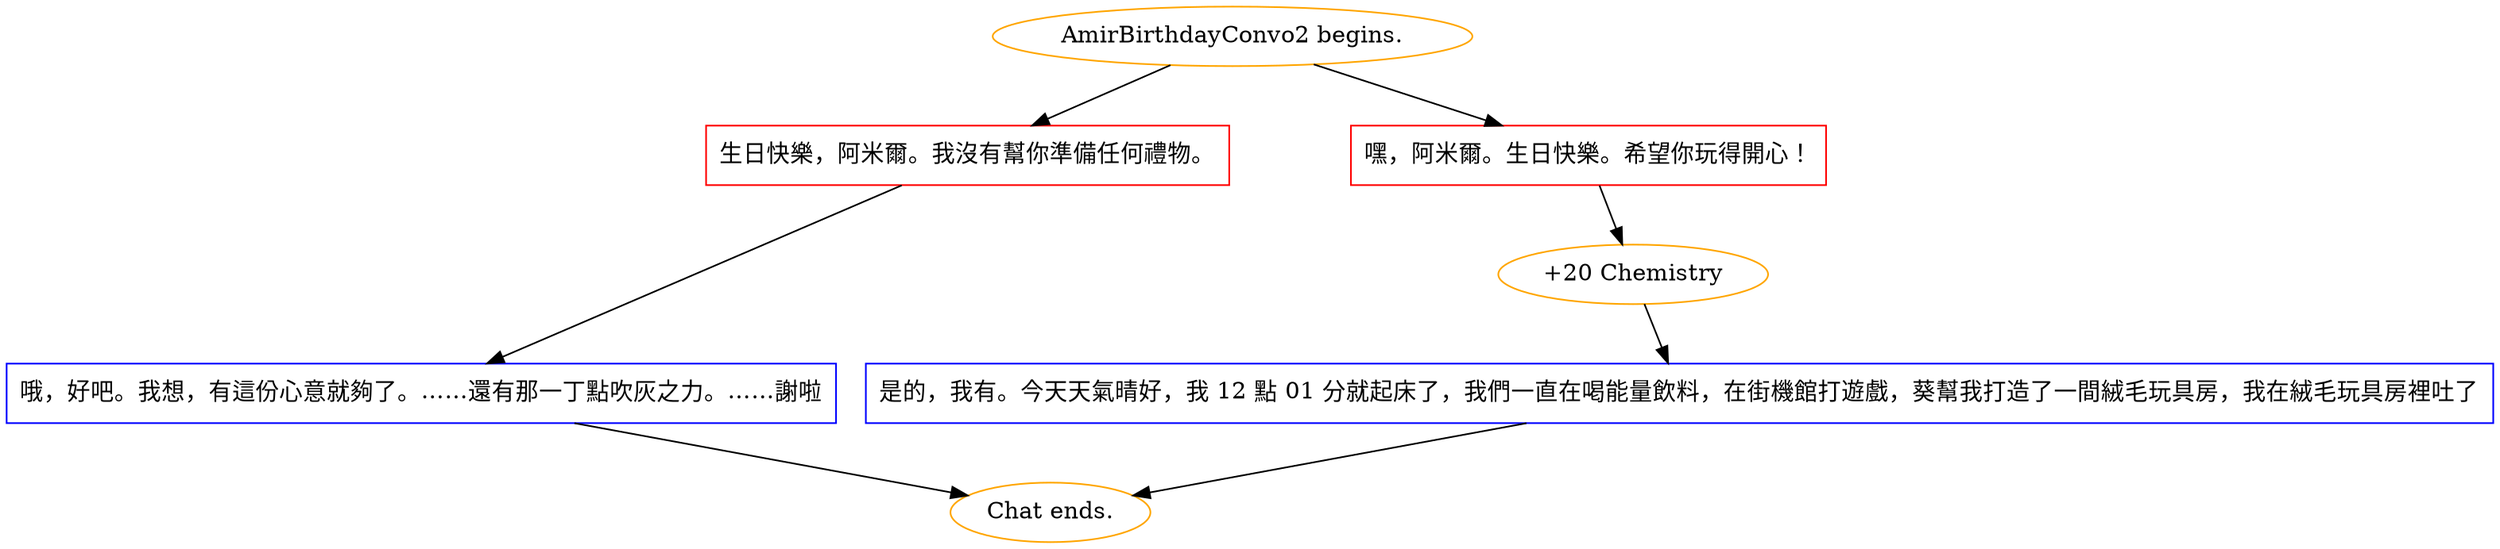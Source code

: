 digraph {
	"AmirBirthdayConvo2 begins." [color=orange];
		"AmirBirthdayConvo2 begins." -> j1810682000;
		"AmirBirthdayConvo2 begins." -> j4125315177;
	j1810682000 [label="生日快樂，阿米爾。我沒有幫你準備任何禮物。",shape=box,color=red];
		j1810682000 -> j1527506302;
	j4125315177 [label="嘿，阿米爾。生日快樂。希望你玩得開心！",shape=box,color=red];
		j4125315177 -> j545525095;
	j1527506302 [label="哦，好吧。我想，有這份心意就夠了。……還有那一丁點吹灰之力。……謝啦",shape=box,color=blue];
		j1527506302 -> "Chat ends.";
	j545525095 [label="+20 Chemistry",color=orange];
		j545525095 -> j2858533652;
	"Chat ends." [color=orange];
	j2858533652 [label="是的，我有。今天天氣晴好，我 12 點 01 分就起床了，我們一直在喝能量飲料，在街機館打遊戲，葵幫我打造了一間絨毛玩具房，我在絨毛玩具房裡吐了",shape=box,color=blue];
		j2858533652 -> "Chat ends.";
}
